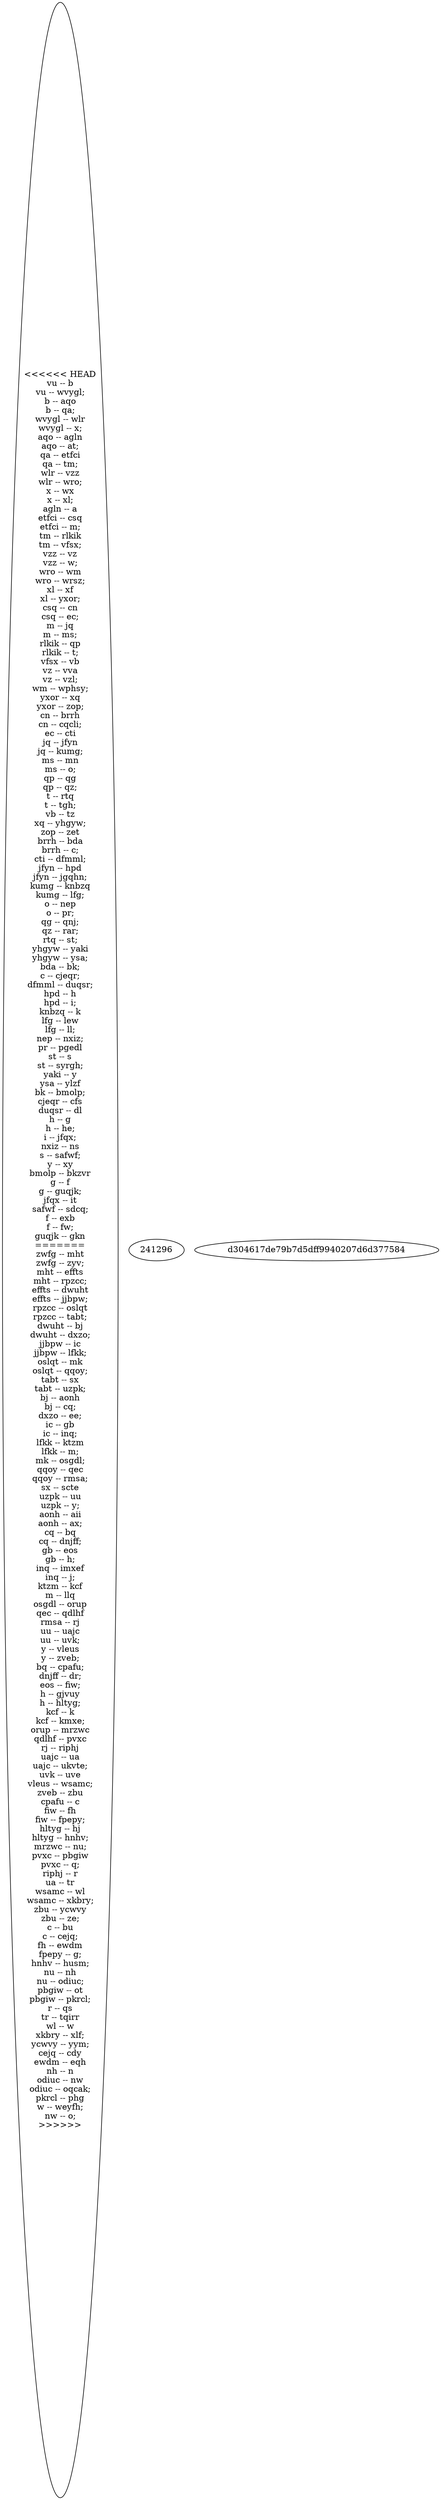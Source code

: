 graph rbtree {
<<<<<<< HEAD
vu -- b
vu -- wvygl;
b -- aqo
b -- qa;
wvygl -- wlr
wvygl -- x;
aqo -- agln
aqo -- at;
qa -- etfci
qa -- tm;
wlr -- vzz
wlr -- wro;
x -- wx
x -- xl;
agln -- a
etfci -- csq
etfci -- m;
tm -- rlkik
tm -- vfsx;
vzz -- vz
vzz -- w;
wro -- wm
wro -- wrsz;
xl -- xf
xl -- yxor;
csq -- cn
csq -- ec;
m -- jq
m -- ms;
rlkik -- qp
rlkik -- t;
vfsx -- vb
vz -- vva
vz -- vzl;
wm -- wphsy;
yxor -- xq
yxor -- zop;
cn -- brrh
cn -- cqcli;
ec -- cti
jq -- jfyn
jq -- kumg;
ms -- mn
ms -- o;
qp -- qg
qp -- qz;
t -- rtq
t -- tgh;
vb -- tz
xq -- yhgyw;
zop -- zet
brrh -- bda
brrh -- c;
cti -- dfmml;
jfyn -- hpd
jfyn -- jgqhn;
kumg -- knbzq
kumg -- lfg;
o -- nep
o -- pr;
qg -- qnj;
qz -- rar;
rtq -- st;
yhgyw -- yaki
yhgyw -- ysa;
bda -- bk;
c -- cjeqr;
dfmml -- duqsr;
hpd -- h
hpd -- i;
knbzq -- k
lfg -- lew
lfg -- ll;
nep -- nxiz;
pr -- pgedl
st -- s
st -- syrgh;
yaki -- y
ysa -- ylzf
bk -- bmolp;
cjeqr -- cfs
duqsr -- dl
h -- g
h -- he;
i -- jfqx;
nxiz -- ns
s -- safwf;
y -- xy
bmolp -- bkzvr
g -- f
g -- guqjk;
jfqx -- it
safwf -- sdcq;
f -- exb
f -- fw;
guqjk -- gkn
=======
zwfg -- mht
zwfg -- zyv;
mht -- effts
mht -- rpzcc;
effts -- dwuht
effts -- jjbpw;
rpzcc -- oslqt
rpzcc -- tabt;
dwuht -- bj
dwuht -- dxzo;
jjbpw -- ic
jjbpw -- lfkk;
oslqt -- mk
oslqt -- qqoy;
tabt -- sx
tabt -- uzpk;
bj -- aonh
bj -- cq;
dxzo -- ee;
ic -- gb
ic -- inq;
lfkk -- ktzm
lfkk -- m;
mk -- osgdl;
qqoy -- qec
qqoy -- rmsa;
sx -- scte
uzpk -- uu
uzpk -- y;
aonh -- aii
aonh -- ax;
cq -- bq
cq -- dnjff;
gb -- eos
gb -- h;
inq -- imxef
inq -- j;
ktzm -- kcf
m -- llq
osgdl -- orup
qec -- qdlhf
rmsa -- rj
uu -- uajc
uu -- uvk;
y -- vleus
y -- zveb;
bq -- cpafu;
dnjff -- dr;
eos -- fiw;
h -- gjvuy
h -- hltyg;
kcf -- k
kcf -- kmxe;
orup -- mrzwc
qdlhf -- pvxc
rj -- riphj
uajc -- ua
uajc -- ukvte;
uvk -- uve
vleus -- wsamc;
zveb -- zbu
cpafu -- c
fiw -- fh
fiw -- fpepy;
hltyg -- hj
hltyg -- hnhv;
mrzwc -- nu;
pvxc -- pbgiw
pvxc -- q;
riphj -- r
ua -- tr
wsamc -- wl
wsamc -- xkbry;
zbu -- ycwvy
zbu -- ze;
c -- bu
c -- cejq;
fh -- ewdm
fpepy -- g;
hnhv -- husm;
nu -- nh
nu -- odiuc;
pbgiw -- ot
pbgiw -- pkrcl;
r -- qs
tr -- tqirr
wl -- w
xkbry -- xlf;
ycwvy -- yym;
cejq -- cdy
ewdm -- eqh
nh -- n
odiuc -- nw
odiuc -- oqcak;
pkrcl -- phg
w -- weyfh;
nw -- o;
>>>>>>> 241296d304617de79b7d5dff9940207d6d377584
}
